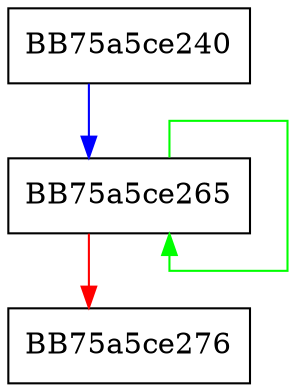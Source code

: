 digraph SSE_pxor {
  node [shape="box"];
  graph [splines=ortho];
  BB75a5ce240 -> BB75a5ce265 [color="blue"];
  BB75a5ce265 -> BB75a5ce265 [color="green"];
  BB75a5ce265 -> BB75a5ce276 [color="red"];
}